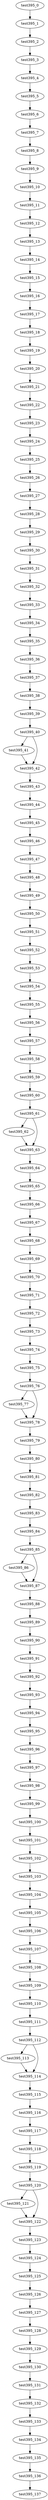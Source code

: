 digraph G {
test395_0->test395_1;
test395_1->test395_2;
test395_2->test395_3;
test395_3->test395_4;
test395_4->test395_5;
test395_5->test395_6;
test395_6->test395_7;
test395_7->test395_8;
test395_8->test395_9;
test395_9->test395_10;
test395_10->test395_11;
test395_11->test395_12;
test395_12->test395_13;
test395_13->test395_14;
test395_14->test395_15;
test395_15->test395_16;
test395_16->test395_17;
test395_17->test395_18;
test395_18->test395_19;
test395_19->test395_20;
test395_20->test395_21;
test395_21->test395_22;
test395_22->test395_23;
test395_23->test395_24;
test395_24->test395_25;
test395_25->test395_26;
test395_26->test395_27;
test395_27->test395_28;
test395_28->test395_29;
test395_29->test395_30;
test395_30->test395_31;
test395_31->test395_32;
test395_32->test395_33;
test395_33->test395_34;
test395_34->test395_35;
test395_35->test395_36;
test395_36->test395_37;
test395_37->test395_38;
test395_38->test395_39;
test395_39->test395_40;
test395_40->test395_41;
test395_40->test395_42;
test395_41->test395_42;
test395_42->test395_43;
test395_43->test395_44;
test395_44->test395_45;
test395_45->test395_46;
test395_46->test395_47;
test395_47->test395_48;
test395_48->test395_49;
test395_49->test395_50;
test395_50->test395_51;
test395_51->test395_52;
test395_52->test395_53;
test395_53->test395_54;
test395_54->test395_55;
test395_55->test395_56;
test395_56->test395_57;
test395_57->test395_58;
test395_58->test395_59;
test395_59->test395_60;
test395_60->test395_61;
test395_61->test395_62;
test395_61->test395_63;
test395_62->test395_63;
test395_63->test395_64;
test395_64->test395_65;
test395_65->test395_66;
test395_66->test395_67;
test395_67->test395_68;
test395_68->test395_69;
test395_69->test395_70;
test395_70->test395_71;
test395_71->test395_72;
test395_72->test395_73;
test395_73->test395_74;
test395_74->test395_75;
test395_75->test395_76;
test395_76->test395_77;
test395_76->test395_78;
test395_77->test395_78;
test395_78->test395_79;
test395_79->test395_80;
test395_80->test395_81;
test395_81->test395_82;
test395_82->test395_83;
test395_83->test395_84;
test395_84->test395_85;
test395_85->test395_86;
test395_85->test395_87;
test395_86->test395_87;
test395_87->test395_88;
test395_88->test395_89;
test395_89->test395_90;
test395_90->test395_91;
test395_91->test395_92;
test395_92->test395_93;
test395_93->test395_94;
test395_94->test395_95;
test395_95->test395_96;
test395_96->test395_97;
test395_97->test395_98;
test395_98->test395_99;
test395_99->test395_100;
test395_100->test395_101;
test395_101->test395_102;
test395_102->test395_103;
test395_103->test395_104;
test395_104->test395_105;
test395_105->test395_106;
test395_106->test395_107;
test395_107->test395_108;
test395_108->test395_109;
test395_109->test395_110;
test395_110->test395_111;
test395_111->test395_112;
test395_112->test395_113;
test395_112->test395_114;
test395_113->test395_114;
test395_114->test395_115;
test395_115->test395_116;
test395_116->test395_117;
test395_117->test395_118;
test395_118->test395_119;
test395_119->test395_120;
test395_120->test395_121;
test395_120->test395_122;
test395_121->test395_122;
test395_122->test395_123;
test395_123->test395_124;
test395_124->test395_125;
test395_125->test395_126;
test395_126->test395_127;
test395_127->test395_128;
test395_128->test395_129;
test395_129->test395_130;
test395_130->test395_131;
test395_131->test395_132;
test395_132->test395_133;
test395_133->test395_134;
test395_134->test395_135;
test395_135->test395_136;
test395_136->test395_137;

}
